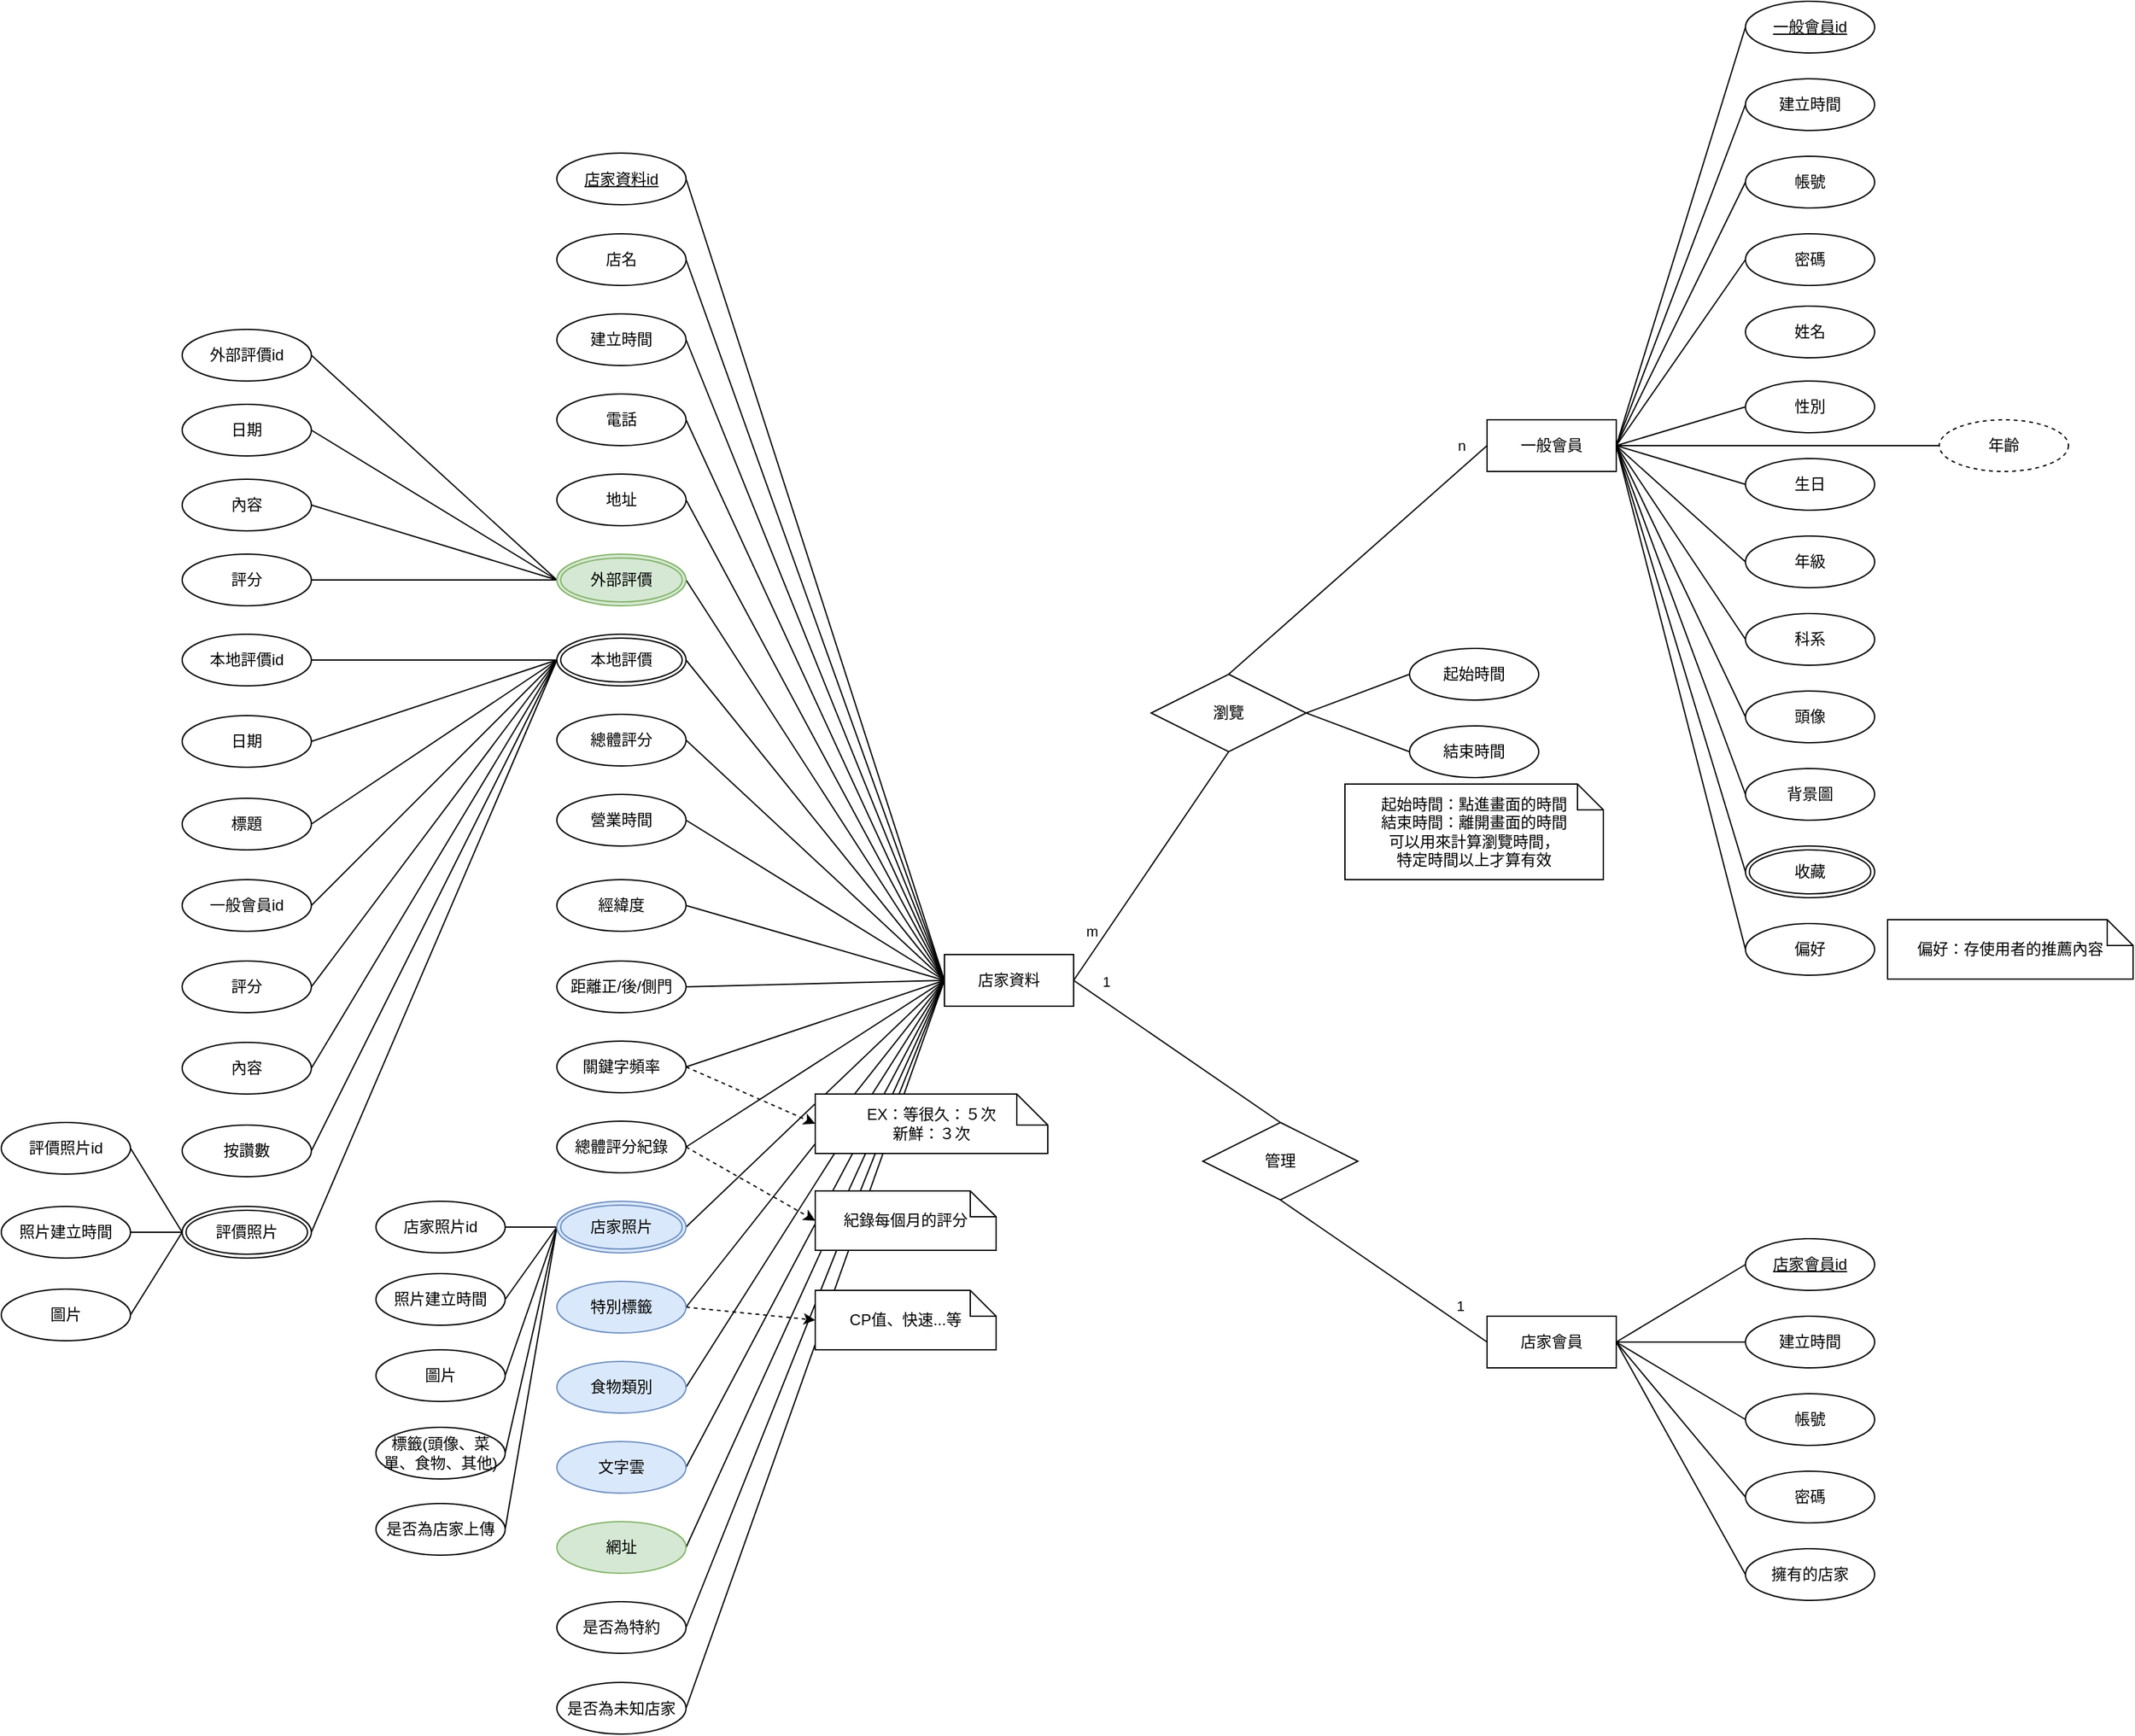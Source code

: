 <mxfile version="20.2.7" type="device"><diagram id="tc-duFRDacQKiPMlJp_d" name="Page-1"><mxGraphModel dx="1038" dy="617" grid="1" gridSize="10" guides="1" tooltips="1" connect="1" arrows="1" fold="1" page="1" pageScale="1" pageWidth="2339" pageHeight="3300" background="none" math="0" shadow="0"><root><mxCell id="0"/><mxCell id="1" parent="0"/><mxCell id="m9mwm5eKoPowI-B1oI30-38" style="edgeStyle=none;rounded=0;orthogonalLoop=1;jettySize=auto;html=1;exitX=0;exitY=0.5;exitDx=0;exitDy=0;entryX=1;entryY=0.5;entryDx=0;entryDy=0;endArrow=none;endFill=0;" parent="1" source="Xm7-YigwLHjh9CtE8nxk-1" target="Xm7-YigwLHjh9CtE8nxk-3" edge="1"><mxGeometry relative="1" as="geometry"/></mxCell><mxCell id="m9mwm5eKoPowI-B1oI30-39" style="edgeStyle=none;rounded=0;orthogonalLoop=1;jettySize=auto;html=1;exitX=0;exitY=0.5;exitDx=0;exitDy=0;entryX=1;entryY=0.5;entryDx=0;entryDy=0;endArrow=none;endFill=0;" parent="1" source="Xm7-YigwLHjh9CtE8nxk-1" target="KdMfJ37lyoyiyEtmwidP-7" edge="1"><mxGeometry relative="1" as="geometry"/></mxCell><mxCell id="m9mwm5eKoPowI-B1oI30-40" style="edgeStyle=none;rounded=0;orthogonalLoop=1;jettySize=auto;html=1;exitX=0;exitY=0.5;exitDx=0;exitDy=0;entryX=1;entryY=0.5;entryDx=0;entryDy=0;endArrow=none;endFill=0;" parent="1" source="Xm7-YigwLHjh9CtE8nxk-1" target="Xm7-YigwLHjh9CtE8nxk-6" edge="1"><mxGeometry relative="1" as="geometry"/></mxCell><mxCell id="m9mwm5eKoPowI-B1oI30-41" style="edgeStyle=none;rounded=0;orthogonalLoop=1;jettySize=auto;html=1;exitX=0;exitY=0.5;exitDx=0;exitDy=0;entryX=1;entryY=0.5;entryDx=0;entryDy=0;endArrow=none;endFill=0;" parent="1" source="Xm7-YigwLHjh9CtE8nxk-1" target="Xm7-YigwLHjh9CtE8nxk-7" edge="1"><mxGeometry relative="1" as="geometry"/></mxCell><mxCell id="m9mwm5eKoPowI-B1oI30-42" style="edgeStyle=none;rounded=0;orthogonalLoop=1;jettySize=auto;html=1;exitX=0;exitY=0.5;exitDx=0;exitDy=0;entryX=1;entryY=0.5;entryDx=0;entryDy=0;endArrow=none;endFill=0;" parent="1" source="Xm7-YigwLHjh9CtE8nxk-1" target="KdMfJ37lyoyiyEtmwidP-9" edge="1"><mxGeometry relative="1" as="geometry"/></mxCell><mxCell id="m9mwm5eKoPowI-B1oI30-43" style="edgeStyle=none;rounded=0;orthogonalLoop=1;jettySize=auto;html=1;exitX=0;exitY=0.5;exitDx=0;exitDy=0;entryX=1;entryY=0.5;entryDx=0;entryDy=0;endArrow=none;endFill=0;" parent="1" source="Xm7-YigwLHjh9CtE8nxk-1" target="KdMfJ37lyoyiyEtmwidP-20" edge="1"><mxGeometry relative="1" as="geometry"/></mxCell><mxCell id="m9mwm5eKoPowI-B1oI30-44" style="edgeStyle=none;rounded=0;orthogonalLoop=1;jettySize=auto;html=1;exitX=0;exitY=0.5;exitDx=0;exitDy=0;entryX=1;entryY=0.5;entryDx=0;entryDy=0;endArrow=none;endFill=0;" parent="1" source="Xm7-YigwLHjh9CtE8nxk-1" target="Xm7-YigwLHjh9CtE8nxk-9" edge="1"><mxGeometry relative="1" as="geometry"/></mxCell><mxCell id="m9mwm5eKoPowI-B1oI30-45" style="edgeStyle=none;rounded=0;orthogonalLoop=1;jettySize=auto;html=1;exitX=0;exitY=0.5;exitDx=0;exitDy=0;entryX=1;entryY=0.5;entryDx=0;entryDy=0;endArrow=none;endFill=0;" parent="1" source="Xm7-YigwLHjh9CtE8nxk-1" target="Xm7-YigwLHjh9CtE8nxk-10" edge="1"><mxGeometry relative="1" as="geometry"/></mxCell><mxCell id="m9mwm5eKoPowI-B1oI30-46" style="edgeStyle=none;rounded=0;orthogonalLoop=1;jettySize=auto;html=1;exitX=0;exitY=0.5;exitDx=0;exitDy=0;entryX=1;entryY=0.5;entryDx=0;entryDy=0;endArrow=none;endFill=0;" parent="1" source="Xm7-YigwLHjh9CtE8nxk-1" target="Xm7-YigwLHjh9CtE8nxk-20" edge="1"><mxGeometry relative="1" as="geometry"/></mxCell><mxCell id="m9mwm5eKoPowI-B1oI30-47" style="edgeStyle=none;rounded=0;orthogonalLoop=1;jettySize=auto;html=1;exitX=0;exitY=0.5;exitDx=0;exitDy=0;entryX=1;entryY=0.5;entryDx=0;entryDy=0;endArrow=none;endFill=0;" parent="1" source="Xm7-YigwLHjh9CtE8nxk-1" target="Xm7-YigwLHjh9CtE8nxk-94" edge="1"><mxGeometry relative="1" as="geometry"/></mxCell><mxCell id="m9mwm5eKoPowI-B1oI30-48" style="edgeStyle=none;rounded=0;orthogonalLoop=1;jettySize=auto;html=1;exitX=0;exitY=0.5;exitDx=0;exitDy=0;entryX=1;entryY=0.5;entryDx=0;entryDy=0;endArrow=none;endFill=0;" parent="1" source="Xm7-YigwLHjh9CtE8nxk-1" target="Xm7-YigwLHjh9CtE8nxk-18" edge="1"><mxGeometry relative="1" as="geometry"/></mxCell><mxCell id="m9mwm5eKoPowI-B1oI30-49" style="edgeStyle=none;rounded=0;orthogonalLoop=1;jettySize=auto;html=1;exitX=0;exitY=0.5;exitDx=0;exitDy=0;entryX=1;entryY=0.5;entryDx=0;entryDy=0;endArrow=none;endFill=0;" parent="1" source="Xm7-YigwLHjh9CtE8nxk-1" target="Xm7-YigwLHjh9CtE8nxk-17" edge="1"><mxGeometry relative="1" as="geometry"/></mxCell><mxCell id="m9mwm5eKoPowI-B1oI30-50" style="edgeStyle=none;rounded=0;orthogonalLoop=1;jettySize=auto;html=1;exitX=0;exitY=0.5;exitDx=0;exitDy=0;entryX=1;entryY=0.5;entryDx=0;entryDy=0;endArrow=none;endFill=0;" parent="1" source="Xm7-YigwLHjh9CtE8nxk-1" target="Xm7-YigwLHjh9CtE8nxk-16" edge="1"><mxGeometry relative="1" as="geometry"/></mxCell><mxCell id="m9mwm5eKoPowI-B1oI30-51" style="edgeStyle=none;rounded=0;orthogonalLoop=1;jettySize=auto;html=1;exitX=0;exitY=0.5;exitDx=0;exitDy=0;entryX=1;entryY=0.5;entryDx=0;entryDy=0;endArrow=none;endFill=0;" parent="1" source="Xm7-YigwLHjh9CtE8nxk-1" target="Xm7-YigwLHjh9CtE8nxk-15" edge="1"><mxGeometry relative="1" as="geometry"/></mxCell><mxCell id="alBte6O6EolGxAEloodD-4" style="rounded=0;orthogonalLoop=1;jettySize=auto;html=1;exitX=0;exitY=0.5;exitDx=0;exitDy=0;entryX=1;entryY=0.5;entryDx=0;entryDy=0;endArrow=none;endFill=0;" parent="1" source="Xm7-YigwLHjh9CtE8nxk-1" target="alBte6O6EolGxAEloodD-3" edge="1"><mxGeometry relative="1" as="geometry"/></mxCell><mxCell id="UWBrh4mZgbty0TvGIAFh-17" style="edgeStyle=none;rounded=0;orthogonalLoop=1;jettySize=auto;html=1;exitX=0;exitY=0.5;exitDx=0;exitDy=0;entryX=1;entryY=0.5;entryDx=0;entryDy=0;endArrow=none;endFill=0;" parent="1" source="Xm7-YigwLHjh9CtE8nxk-1" target="UWBrh4mZgbty0TvGIAFh-13" edge="1"><mxGeometry relative="1" as="geometry"/></mxCell><mxCell id="BSg32W00FlIyLMe-JP84-126" style="edgeStyle=none;rounded=0;orthogonalLoop=1;jettySize=auto;html=1;exitX=0;exitY=0.5;exitDx=0;exitDy=0;entryX=1;entryY=0.5;entryDx=0;entryDy=0;endArrow=none;endFill=0;" parent="1" source="Xm7-YigwLHjh9CtE8nxk-1" target="BSg32W00FlIyLMe-JP84-125" edge="1"><mxGeometry relative="1" as="geometry"/></mxCell><mxCell id="J5myKkVsOJqkTDvwFXzh-2" style="rounded=0;orthogonalLoop=1;jettySize=auto;html=1;exitX=0;exitY=0.5;exitDx=0;exitDy=0;entryX=1;entryY=0.5;entryDx=0;entryDy=0;endArrow=none;endFill=0;" edge="1" parent="1" source="Xm7-YigwLHjh9CtE8nxk-1" target="J5myKkVsOJqkTDvwFXzh-1"><mxGeometry relative="1" as="geometry"/></mxCell><mxCell id="Xm7-YigwLHjh9CtE8nxk-1" value="店家資料" style="whiteSpace=wrap;html=1;align=center;" parent="1" vertex="1"><mxGeometry x="1090" y="2314" width="100" height="40" as="geometry"/></mxCell><mxCell id="Xm7-YigwLHjh9CtE8nxk-3" value="店家資料id" style="ellipse;whiteSpace=wrap;html=1;align=center;fontStyle=4;" parent="1" vertex="1"><mxGeometry x="790" y="1693.5" width="100" height="40" as="geometry"/></mxCell><mxCell id="Xm7-YigwLHjh9CtE8nxk-6" value="電話" style="ellipse;whiteSpace=wrap;html=1;align=center;" parent="1" vertex="1"><mxGeometry x="790" y="1880" width="100" height="40" as="geometry"/></mxCell><mxCell id="Xm7-YigwLHjh9CtE8nxk-7" value="地址&lt;span style=&quot;color: rgba(0, 0, 0, 0); font-family: monospace; font-size: 0px; text-align: start;&quot;&gt;%3CmxGraphModel%3E%3Croot%3E%3CmxCell%20id%3D%220%22%2F%3E%3CmxCell%20id%3D%221%22%20parent%3D%220%22%2F%3E%3CmxCell%20id%3D%222%22%20value%3D%22%E9%9B%BB%E8%A9%B1%22%20style%3D%22ellipse%3BwhiteSpace%3Dwrap%3Bhtml%3D1%3Balign%3Dcenter%3B%22%20vertex%3D%221%22%20parent%3D%221%22%3E%3CmxGeometry%20x%3D%22250%22%20y%3D%22220%22%20width%3D%22100%22%20height%3D%2240%22%20as%3D%22geometry%22%2F%3E%3C%2FmxCell%3E%3C%2Froot%3E%3C%2FmxGraphModel%3E&lt;/span&gt;" style="ellipse;whiteSpace=wrap;html=1;align=center;" parent="1" vertex="1"><mxGeometry x="790" y="1942" width="100" height="40" as="geometry"/></mxCell><mxCell id="Xm7-YigwLHjh9CtE8nxk-9" value="總體評分" style="ellipse;whiteSpace=wrap;html=1;align=center;" parent="1" vertex="1"><mxGeometry x="790" y="2128" width="100" height="40" as="geometry"/></mxCell><mxCell id="Xm7-YigwLHjh9CtE8nxk-10" value="營業時間" style="ellipse;whiteSpace=wrap;html=1;align=center;fontStyle=0;verticalAlign=middle;labelBackgroundColor=none;labelBorderColor=none;" parent="1" vertex="1"><mxGeometry x="790" y="2190" width="100" height="40" as="geometry"/></mxCell><mxCell id="Xm7-YigwLHjh9CtE8nxk-15" value="是否為特約" style="ellipse;whiteSpace=wrap;html=1;align=center;" parent="1" vertex="1"><mxGeometry x="790" y="2815" width="100" height="40" as="geometry"/></mxCell><mxCell id="Xm7-YigwLHjh9CtE8nxk-16" value="網址" style="ellipse;whiteSpace=wrap;html=1;align=center;fillColor=#d5e8d4;strokeColor=#82b366;" parent="1" vertex="1"><mxGeometry x="790" y="2753" width="100" height="40" as="geometry"/></mxCell><mxCell id="Xm7-YigwLHjh9CtE8nxk-17" value="文字雲" style="ellipse;whiteSpace=wrap;html=1;align=center;fillColor=#dae8fc;strokeColor=#6c8ebf;" parent="1" vertex="1"><mxGeometry x="790" y="2691" width="100" height="40" as="geometry"/></mxCell><mxCell id="Xm7-YigwLHjh9CtE8nxk-18" value="食物類別" style="ellipse;whiteSpace=wrap;html=1;align=center;fillColor=#dae8fc;strokeColor=#6c8ebf;" parent="1" vertex="1"><mxGeometry x="790" y="2629" width="100" height="40" as="geometry"/></mxCell><mxCell id="m9mwm5eKoPowI-B1oI30-35" style="edgeStyle=none;rounded=0;orthogonalLoop=1;jettySize=auto;html=1;exitX=0;exitY=0.5;exitDx=0;exitDy=0;entryX=1;entryY=0.5;entryDx=0;entryDy=0;endArrow=none;endFill=0;" parent="1" source="Xm7-YigwLHjh9CtE8nxk-20" target="KdMfJ37lyoyiyEtmwidP-5" edge="1"><mxGeometry relative="1" as="geometry"/></mxCell><mxCell id="m9mwm5eKoPowI-B1oI30-36" style="edgeStyle=none;rounded=0;orthogonalLoop=1;jettySize=auto;html=1;exitX=0;exitY=0.5;exitDx=0;exitDy=0;entryX=1;entryY=0.5;entryDx=0;entryDy=0;endArrow=none;endFill=0;" parent="1" source="Xm7-YigwLHjh9CtE8nxk-20" target="Xm7-YigwLHjh9CtE8nxk-90" edge="1"><mxGeometry relative="1" as="geometry"/></mxCell><mxCell id="m9mwm5eKoPowI-B1oI30-37" style="edgeStyle=none;rounded=0;orthogonalLoop=1;jettySize=auto;html=1;exitX=0;exitY=0.5;exitDx=0;exitDy=0;entryX=1;entryY=0.5;entryDx=0;entryDy=0;endArrow=none;endFill=0;" parent="1" source="Xm7-YigwLHjh9CtE8nxk-20" target="Xm7-YigwLHjh9CtE8nxk-91" edge="1"><mxGeometry relative="1" as="geometry"/></mxCell><mxCell id="aECMs47WPYjlPTSwq4tX-4" style="edgeStyle=none;rounded=0;orthogonalLoop=1;jettySize=auto;html=1;exitX=0;exitY=0.5;exitDx=0;exitDy=0;entryX=1;entryY=0.5;entryDx=0;entryDy=0;endArrow=none;endFill=0;" parent="1" source="Xm7-YigwLHjh9CtE8nxk-20" target="aECMs47WPYjlPTSwq4tX-3" edge="1"><mxGeometry relative="1" as="geometry"/></mxCell><mxCell id="tU_vFF1xa-1S3y0nr28X-2" style="rounded=0;orthogonalLoop=1;jettySize=auto;html=1;exitX=0;exitY=0.5;exitDx=0;exitDy=0;entryX=1;entryY=0.5;entryDx=0;entryDy=0;endArrow=none;endFill=0;" parent="1" source="Xm7-YigwLHjh9CtE8nxk-20" target="tU_vFF1xa-1S3y0nr28X-1" edge="1"><mxGeometry relative="1" as="geometry"/></mxCell><mxCell id="Xm7-YigwLHjh9CtE8nxk-20" value="店家照片" style="ellipse;shape=doubleEllipse;margin=3;whiteSpace=wrap;html=1;align=center;fontFamily=Helvetica;fontSize=12;fillColor=#dae8fc;strokeColor=#6c8ebf;" parent="1" vertex="1"><mxGeometry x="790" y="2505" width="100" height="40" as="geometry"/></mxCell><mxCell id="Xm7-YigwLHjh9CtE8nxk-33" value="日期" style="ellipse;whiteSpace=wrap;html=1;align=center;" parent="1" vertex="1"><mxGeometry x="500" y="1888" width="100" height="40" as="geometry"/></mxCell><mxCell id="Xm7-YigwLHjh9CtE8nxk-34" value="內容" style="ellipse;whiteSpace=wrap;html=1;align=center;" parent="1" vertex="1"><mxGeometry x="500" y="1946" width="100" height="40" as="geometry"/></mxCell><mxCell id="m9mwm5eKoPowI-B1oI30-17" style="edgeStyle=none;rounded=0;orthogonalLoop=1;jettySize=auto;html=1;exitX=1;exitY=0.5;exitDx=0;exitDy=0;entryX=0;entryY=0.5;entryDx=0;entryDy=0;endArrow=none;endFill=0;" parent="1" source="Xm7-YigwLHjh9CtE8nxk-37" target="Xm7-YigwLHjh9CtE8nxk-81" edge="1"><mxGeometry relative="1" as="geometry"/></mxCell><mxCell id="m9mwm5eKoPowI-B1oI30-18" style="edgeStyle=none;rounded=0;orthogonalLoop=1;jettySize=auto;html=1;exitX=1;exitY=0.5;exitDx=0;exitDy=0;entryX=0;entryY=0.5;entryDx=0;entryDy=0;endArrow=none;endFill=0;" parent="1" source="Xm7-YigwLHjh9CtE8nxk-37" target="KdMfJ37lyoyiyEtmwidP-1" edge="1"><mxGeometry relative="1" as="geometry"/></mxCell><mxCell id="m9mwm5eKoPowI-B1oI30-19" style="edgeStyle=none;rounded=0;orthogonalLoop=1;jettySize=auto;html=1;exitX=1;exitY=0.5;exitDx=0;exitDy=0;entryX=0;entryY=0.5;entryDx=0;entryDy=0;endArrow=none;endFill=0;" parent="1" source="Xm7-YigwLHjh9CtE8nxk-37" target="Xm7-YigwLHjh9CtE8nxk-45" edge="1"><mxGeometry relative="1" as="geometry"/></mxCell><mxCell id="m9mwm5eKoPowI-B1oI30-20" style="edgeStyle=none;rounded=0;orthogonalLoop=1;jettySize=auto;html=1;exitX=1;exitY=0.5;exitDx=0;exitDy=0;entryX=0;entryY=0.5;entryDx=0;entryDy=0;endArrow=none;endFill=0;" parent="1" source="Xm7-YigwLHjh9CtE8nxk-37" target="Xm7-YigwLHjh9CtE8nxk-44" edge="1"><mxGeometry relative="1" as="geometry"/></mxCell><mxCell id="m9mwm5eKoPowI-B1oI30-21" style="edgeStyle=none;rounded=0;orthogonalLoop=1;jettySize=auto;html=1;exitX=1;exitY=0.5;exitDx=0;exitDy=0;entryX=0;entryY=0.5;entryDx=0;entryDy=0;endArrow=none;endFill=0;" parent="1" source="Xm7-YigwLHjh9CtE8nxk-37" target="Xm7-YigwLHjh9CtE8nxk-40" edge="1"><mxGeometry relative="1" as="geometry"/></mxCell><mxCell id="m9mwm5eKoPowI-B1oI30-22" style="edgeStyle=none;rounded=0;orthogonalLoop=1;jettySize=auto;html=1;exitX=1;exitY=0.5;exitDx=0;exitDy=0;entryX=0;entryY=0.5;entryDx=0;entryDy=0;endArrow=none;endFill=0;" parent="1" source="Xm7-YigwLHjh9CtE8nxk-37" target="Xm7-YigwLHjh9CtE8nxk-41" edge="1"><mxGeometry relative="1" as="geometry"/></mxCell><mxCell id="m9mwm5eKoPowI-B1oI30-23" style="edgeStyle=none;rounded=0;orthogonalLoop=1;jettySize=auto;html=1;exitX=1;exitY=0.5;exitDx=0;exitDy=0;entryX=0;entryY=0.5;entryDx=0;entryDy=0;endArrow=none;endFill=0;" parent="1" source="Xm7-YigwLHjh9CtE8nxk-37" target="Xm7-YigwLHjh9CtE8nxk-96" edge="1"><mxGeometry relative="1" as="geometry"/></mxCell><mxCell id="m9mwm5eKoPowI-B1oI30-24" style="edgeStyle=none;rounded=0;orthogonalLoop=1;jettySize=auto;html=1;exitX=1;exitY=0.5;exitDx=0;exitDy=0;entryX=0;entryY=0.5;entryDx=0;entryDy=0;endArrow=none;endFill=0;" parent="1" source="Xm7-YigwLHjh9CtE8nxk-37" target="Xm7-YigwLHjh9CtE8nxk-48" edge="1"><mxGeometry relative="1" as="geometry"/></mxCell><mxCell id="m9mwm5eKoPowI-B1oI30-25" style="edgeStyle=none;rounded=0;orthogonalLoop=1;jettySize=auto;html=1;exitX=1;exitY=0.5;exitDx=0;exitDy=0;entryX=0;entryY=0.5;entryDx=0;entryDy=0;endArrow=none;endFill=0;" parent="1" source="Xm7-YigwLHjh9CtE8nxk-37" target="Xm7-YigwLHjh9CtE8nxk-39" edge="1"><mxGeometry relative="1" as="geometry"/></mxCell><mxCell id="m9mwm5eKoPowI-B1oI30-26" style="edgeStyle=none;rounded=0;orthogonalLoop=1;jettySize=auto;html=1;exitX=1;exitY=0.5;exitDx=0;exitDy=0;entryX=0;entryY=0.5;entryDx=0;entryDy=0;endArrow=none;endFill=0;" parent="1" source="Xm7-YigwLHjh9CtE8nxk-37" target="Xm7-YigwLHjh9CtE8nxk-43" edge="1"><mxGeometry relative="1" as="geometry"/></mxCell><mxCell id="m9mwm5eKoPowI-B1oI30-27" style="edgeStyle=none;rounded=0;orthogonalLoop=1;jettySize=auto;html=1;exitX=1;exitY=0.5;exitDx=0;exitDy=0;entryX=0;entryY=0.5;entryDx=0;entryDy=0;endArrow=none;endFill=0;" parent="1" source="Xm7-YigwLHjh9CtE8nxk-37" target="Xm7-YigwLHjh9CtE8nxk-42" edge="1"><mxGeometry relative="1" as="geometry"/></mxCell><mxCell id="m9mwm5eKoPowI-B1oI30-28" style="edgeStyle=none;rounded=0;orthogonalLoop=1;jettySize=auto;html=1;exitX=1;exitY=0.5;exitDx=0;exitDy=0;entryX=0;entryY=0.5;entryDx=0;entryDy=0;endArrow=none;endFill=0;" parent="1" source="Xm7-YigwLHjh9CtE8nxk-37" target="Xm7-YigwLHjh9CtE8nxk-88" edge="1"><mxGeometry relative="1" as="geometry"/></mxCell><mxCell id="m9mwm5eKoPowI-B1oI30-29" style="edgeStyle=none;rounded=0;orthogonalLoop=1;jettySize=auto;html=1;exitX=1;exitY=0.5;exitDx=0;exitDy=0;entryX=0;entryY=0.5;entryDx=0;entryDy=0;endArrow=none;endFill=0;" parent="1" source="Xm7-YigwLHjh9CtE8nxk-37" target="Xm7-YigwLHjh9CtE8nxk-86" edge="1"><mxGeometry relative="1" as="geometry"/></mxCell><mxCell id="Xm7-YigwLHjh9CtE8nxk-37" value="一般會員" style="whiteSpace=wrap;html=1;align=center;" parent="1" vertex="1"><mxGeometry x="1510" y="1900" width="100" height="40" as="geometry"/></mxCell><mxCell id="Xm7-YigwLHjh9CtE8nxk-39" value="科系" style="ellipse;whiteSpace=wrap;html=1;align=center;flipV=1;flipH=1;" parent="1" vertex="1"><mxGeometry x="1710" y="2050" width="100" height="40" as="geometry"/></mxCell><mxCell id="Xm7-YigwLHjh9CtE8nxk-40" value="性別" style="ellipse;whiteSpace=wrap;html=1;align=center;flipV=1;flipH=1;" parent="1" vertex="1"><mxGeometry x="1710" y="1870" width="100" height="40" as="geometry"/></mxCell><mxCell id="Xm7-YigwLHjh9CtE8nxk-41" value="生日" style="ellipse;whiteSpace=wrap;html=1;align=center;flipV=1;flipH=1;" parent="1" vertex="1"><mxGeometry x="1710" y="1930" width="100" height="40" as="geometry"/></mxCell><mxCell id="Xm7-YigwLHjh9CtE8nxk-42" value="&lt;span style=&quot;text-align: left;&quot;&gt;背景圖&lt;/span&gt;" style="ellipse;whiteSpace=wrap;html=1;align=center;flipV=1;flipH=1;" parent="1" vertex="1"><mxGeometry x="1710" y="2170" width="100" height="40" as="geometry"/></mxCell><mxCell id="Xm7-YigwLHjh9CtE8nxk-43" value="頭像" style="ellipse;whiteSpace=wrap;html=1;align=center;flipV=1;flipH=1;" parent="1" vertex="1"><mxGeometry x="1710" y="2110" width="100" height="40" as="geometry"/></mxCell><mxCell id="Xm7-YigwLHjh9CtE8nxk-44" value="密碼" style="ellipse;whiteSpace=wrap;html=1;align=center;flipV=1;flipH=1;" parent="1" vertex="1"><mxGeometry x="1710" y="1756" width="100" height="40" as="geometry"/></mxCell><mxCell id="Xm7-YigwLHjh9CtE8nxk-45" value="帳號" style="ellipse;whiteSpace=wrap;html=1;align=center;flipV=1;flipH=1;" parent="1" vertex="1"><mxGeometry x="1710" y="1696" width="100" height="40" as="geometry"/></mxCell><mxCell id="Xm7-YigwLHjh9CtE8nxk-48" value="年級" style="ellipse;whiteSpace=wrap;html=1;align=center;flipV=1;flipH=1;" parent="1" vertex="1"><mxGeometry x="1710" y="1990" width="100" height="40" as="geometry"/></mxCell><mxCell id="m9mwm5eKoPowI-B1oI30-12" style="rounded=0;orthogonalLoop=1;jettySize=auto;html=1;exitX=1;exitY=0.5;exitDx=0;exitDy=0;entryX=0;entryY=0.5;entryDx=0;entryDy=0;endArrow=none;endFill=0;" parent="1" source="Xm7-YigwLHjh9CtE8nxk-61" target="Xm7-YigwLHjh9CtE8nxk-83" edge="1"><mxGeometry relative="1" as="geometry"/></mxCell><mxCell id="m9mwm5eKoPowI-B1oI30-13" style="edgeStyle=none;rounded=0;orthogonalLoop=1;jettySize=auto;html=1;exitX=1;exitY=0.5;exitDx=0;exitDy=0;entryX=0;entryY=0.5;entryDx=0;entryDy=0;endArrow=none;endFill=0;" parent="1" source="Xm7-YigwLHjh9CtE8nxk-61" target="KdMfJ37lyoyiyEtmwidP-2" edge="1"><mxGeometry relative="1" as="geometry"/></mxCell><mxCell id="m9mwm5eKoPowI-B1oI30-14" style="edgeStyle=none;rounded=0;orthogonalLoop=1;jettySize=auto;html=1;exitX=1;exitY=0.5;exitDx=0;exitDy=0;entryX=0;entryY=0.5;entryDx=0;entryDy=0;endArrow=none;endFill=0;" parent="1" source="Xm7-YigwLHjh9CtE8nxk-61" target="Xm7-YigwLHjh9CtE8nxk-63" edge="1"><mxGeometry relative="1" as="geometry"/></mxCell><mxCell id="m9mwm5eKoPowI-B1oI30-15" style="edgeStyle=none;rounded=0;orthogonalLoop=1;jettySize=auto;html=1;exitX=1;exitY=0.5;exitDx=0;exitDy=0;entryX=0;entryY=0.5;entryDx=0;entryDy=0;endArrow=none;endFill=0;" parent="1" source="Xm7-YigwLHjh9CtE8nxk-61" target="Xm7-YigwLHjh9CtE8nxk-62" edge="1"><mxGeometry relative="1" as="geometry"/></mxCell><mxCell id="m9mwm5eKoPowI-B1oI30-16" style="edgeStyle=none;rounded=0;orthogonalLoop=1;jettySize=auto;html=1;exitX=1;exitY=0.5;exitDx=0;exitDy=0;entryX=0;entryY=0.5;entryDx=0;entryDy=0;endArrow=none;endFill=0;" parent="1" source="Xm7-YigwLHjh9CtE8nxk-61" target="Xm7-YigwLHjh9CtE8nxk-68" edge="1"><mxGeometry relative="1" as="geometry"/></mxCell><mxCell id="Xm7-YigwLHjh9CtE8nxk-61" value="店家會員" style="whiteSpace=wrap;html=1;align=center;" parent="1" vertex="1"><mxGeometry x="1510" y="2594" width="100" height="40" as="geometry"/></mxCell><mxCell id="Xm7-YigwLHjh9CtE8nxk-62" value="密碼" style="ellipse;whiteSpace=wrap;html=1;align=center;" parent="1" vertex="1"><mxGeometry x="1710" y="2714" width="100" height="40" as="geometry"/></mxCell><mxCell id="Xm7-YigwLHjh9CtE8nxk-63" value="帳號" style="ellipse;whiteSpace=wrap;html=1;align=center;" parent="1" vertex="1"><mxGeometry x="1710" y="2654" width="100" height="40" as="geometry"/></mxCell><mxCell id="Xm7-YigwLHjh9CtE8nxk-68" value="擁有的店家" style="ellipse;whiteSpace=wrap;html=1;align=center;fontFamily=Helvetica;fontSize=12;" parent="1" vertex="1"><mxGeometry x="1710" y="2774" width="100" height="40" as="geometry"/></mxCell><mxCell id="KdMfJ37lyoyiyEtmwidP-28" value="m" style="edgeStyle=none;rounded=0;orthogonalLoop=1;jettySize=auto;html=1;exitX=0.5;exitY=1;exitDx=0;exitDy=0;entryX=1;entryY=0.5;entryDx=0;entryDy=0;endArrow=none;endFill=0;" parent="1" source="Xm7-YigwLHjh9CtE8nxk-75" target="Xm7-YigwLHjh9CtE8nxk-1" edge="1"><mxGeometry x="0.636" y="-10" relative="1" as="geometry"><mxPoint as="offset"/></mxGeometry></mxCell><mxCell id="KdMfJ37lyoyiyEtmwidP-29" value="n" style="edgeStyle=none;rounded=0;orthogonalLoop=1;jettySize=auto;html=1;exitX=0.5;exitY=0;exitDx=0;exitDy=0;entryX=0;entryY=0.5;entryDx=0;entryDy=0;endArrow=none;endFill=0;" parent="1" source="Xm7-YigwLHjh9CtE8nxk-75" target="Xm7-YigwLHjh9CtE8nxk-37" edge="1"><mxGeometry x="0.888" y="13" relative="1" as="geometry"><mxPoint as="offset"/></mxGeometry></mxCell><mxCell id="8dxw6tKHPlciMErsLc-j-6" style="edgeStyle=none;rounded=0;orthogonalLoop=1;jettySize=auto;html=1;exitX=1;exitY=0.5;exitDx=0;exitDy=0;entryX=0;entryY=0.5;entryDx=0;entryDy=0;endArrow=none;endFill=0;" parent="1" source="Xm7-YigwLHjh9CtE8nxk-75" target="8dxw6tKHPlciMErsLc-j-2" edge="1"><mxGeometry relative="1" as="geometry"/></mxCell><mxCell id="8dxw6tKHPlciMErsLc-j-7" style="edgeStyle=none;rounded=0;orthogonalLoop=1;jettySize=auto;html=1;exitX=1;exitY=0.5;exitDx=0;exitDy=0;entryX=0;entryY=0.5;entryDx=0;entryDy=0;endArrow=none;endFill=0;" parent="1" source="Xm7-YigwLHjh9CtE8nxk-75" target="8dxw6tKHPlciMErsLc-j-3" edge="1"><mxGeometry relative="1" as="geometry"/></mxCell><mxCell id="Xm7-YigwLHjh9CtE8nxk-75" value="瀏覽" style="shape=rhombus;perimeter=rhombusPerimeter;whiteSpace=wrap;html=1;align=center;" parent="1" vertex="1"><mxGeometry x="1250" y="2097" width="120" height="60" as="geometry"/></mxCell><mxCell id="KdMfJ37lyoyiyEtmwidP-26" value="1" style="edgeStyle=none;rounded=0;orthogonalLoop=1;jettySize=auto;html=1;exitX=0.5;exitY=1;exitDx=0;exitDy=0;entryX=0;entryY=0.5;entryDx=0;entryDy=0;endArrow=none;endFill=0;" parent="1" source="Xm7-YigwLHjh9CtE8nxk-78" target="Xm7-YigwLHjh9CtE8nxk-61" edge="1"><mxGeometry x="0.666" y="11" relative="1" as="geometry"><mxPoint as="offset"/></mxGeometry></mxCell><mxCell id="KdMfJ37lyoyiyEtmwidP-27" value="1" style="edgeStyle=none;rounded=0;orthogonalLoop=1;jettySize=auto;html=1;exitX=0.5;exitY=0;exitDx=0;exitDy=0;entryX=1;entryY=0.5;entryDx=0;entryDy=0;endArrow=none;endFill=0;" parent="1" source="Xm7-YigwLHjh9CtE8nxk-78" target="Xm7-YigwLHjh9CtE8nxk-1" edge="1"><mxGeometry x="0.782" y="-13" relative="1" as="geometry"><mxPoint as="offset"/></mxGeometry></mxCell><mxCell id="Xm7-YigwLHjh9CtE8nxk-78" value="管理" style="shape=rhombus;perimeter=rhombusPerimeter;whiteSpace=wrap;html=1;align=center;" parent="1" vertex="1"><mxGeometry x="1290" y="2444" width="120" height="60" as="geometry"/></mxCell><mxCell id="Xm7-YigwLHjh9CtE8nxk-81" value="一般會員id" style="ellipse;whiteSpace=wrap;html=1;align=center;fontStyle=4;flipV=1;flipH=1;" parent="1" vertex="1"><mxGeometry x="1710" y="1576" width="100" height="40" as="geometry"/></mxCell><mxCell id="Xm7-YigwLHjh9CtE8nxk-83" value="店家會員id" style="ellipse;whiteSpace=wrap;html=1;align=center;fontStyle=4;" parent="1" vertex="1"><mxGeometry x="1710" y="2534" width="100" height="40" as="geometry"/></mxCell><mxCell id="Xm7-YigwLHjh9CtE8nxk-86" value="偏好" style="ellipse;whiteSpace=wrap;html=1;align=center;fontFamily=Helvetica;fontSize=12;fontColor=default;strokeColor=default;fillColor=default;" parent="1" vertex="1"><mxGeometry x="1710" y="2290" width="100" height="40" as="geometry"/></mxCell><mxCell id="Xm7-YigwLHjh9CtE8nxk-88" value="收藏" style="ellipse;shape=doubleEllipse;margin=3;whiteSpace=wrap;html=1;align=center;flipV=1;flipH=1;" parent="1" vertex="1"><mxGeometry x="1710" y="2230" width="100" height="40" as="geometry"/></mxCell><mxCell id="Xm7-YigwLHjh9CtE8nxk-90" value="圖片" style="ellipse;whiteSpace=wrap;html=1;align=center;" parent="1" vertex="1"><mxGeometry x="650" y="2620" width="100" height="40" as="geometry"/></mxCell><mxCell id="Xm7-YigwLHjh9CtE8nxk-91" value="標籤(頭像、菜單、食物、其他)" style="ellipse;whiteSpace=wrap;html=1;align=center;" parent="1" vertex="1"><mxGeometry x="650" y="2680" width="100" height="40" as="geometry"/></mxCell><mxCell id="Dl4ri8pm2NtWkeGcX3AW-4" style="edgeStyle=none;rounded=0;orthogonalLoop=1;jettySize=auto;html=1;exitX=1;exitY=0.5;exitDx=0;exitDy=0;entryX=0;entryY=0.5;entryDx=0;entryDy=0;entryPerimeter=0;dashed=1;" parent="1" source="Xm7-YigwLHjh9CtE8nxk-94" target="AIYncD6h5XI6_DAR3nhi-4" edge="1"><mxGeometry relative="1" as="geometry"/></mxCell><mxCell id="Xm7-YigwLHjh9CtE8nxk-94" value="特別標籤" style="ellipse;whiteSpace=wrap;html=1;align=center;fontFamily=Helvetica;fontSize=12;fontColor=default;strokeColor=#6c8ebf;fillColor=#dae8fc;" parent="1" vertex="1"><mxGeometry x="790" y="2567" width="100" height="40" as="geometry"/></mxCell><mxCell id="Xm7-YigwLHjh9CtE8nxk-96" value="年齡" style="ellipse;whiteSpace=wrap;html=1;align=center;dashed=1;" parent="1" vertex="1"><mxGeometry x="1860" y="1900" width="100" height="40" as="geometry"/></mxCell><mxCell id="KdMfJ37lyoyiyEtmwidP-1" value="建立時間" style="ellipse;whiteSpace=wrap;html=1;align=center;flipV=1;flipH=1;" parent="1" vertex="1"><mxGeometry x="1710" y="1636" width="100" height="40" as="geometry"/></mxCell><mxCell id="KdMfJ37lyoyiyEtmwidP-2" value="建立時間" style="ellipse;whiteSpace=wrap;html=1;align=center;" parent="1" vertex="1"><mxGeometry x="1710" y="2594" width="100" height="40" as="geometry"/></mxCell><mxCell id="KdMfJ37lyoyiyEtmwidP-5" value="照片建立時間" style="ellipse;whiteSpace=wrap;html=1;align=center;" parent="1" vertex="1"><mxGeometry x="650" y="2561" width="100" height="40" as="geometry"/></mxCell><mxCell id="KdMfJ37lyoyiyEtmwidP-7" value="建立時間" style="ellipse;whiteSpace=wrap;html=1;align=center;" parent="1" vertex="1"><mxGeometry x="790" y="1818" width="100" height="40" as="geometry"/></mxCell><mxCell id="m9mwm5eKoPowI-B1oI30-30" style="edgeStyle=none;rounded=0;orthogonalLoop=1;jettySize=auto;html=1;exitX=0;exitY=0.5;exitDx=0;exitDy=0;entryX=1;entryY=0.5;entryDx=0;entryDy=0;endArrow=none;endFill=0;" parent="1" source="KdMfJ37lyoyiyEtmwidP-9" target="Xm7-YigwLHjh9CtE8nxk-33" edge="1"><mxGeometry relative="1" as="geometry"/></mxCell><mxCell id="m9mwm5eKoPowI-B1oI30-31" style="edgeStyle=none;rounded=0;orthogonalLoop=1;jettySize=auto;html=1;exitX=0;exitY=0.5;exitDx=0;exitDy=0;entryX=1;entryY=0.5;entryDx=0;entryDy=0;endArrow=none;endFill=0;" parent="1" source="KdMfJ37lyoyiyEtmwidP-9" target="Xm7-YigwLHjh9CtE8nxk-34" edge="1"><mxGeometry relative="1" as="geometry"/></mxCell><mxCell id="alBte6O6EolGxAEloodD-6" style="edgeStyle=none;rounded=0;orthogonalLoop=1;jettySize=auto;html=1;exitX=0;exitY=0.5;exitDx=0;exitDy=0;entryX=1;entryY=0.5;entryDx=0;entryDy=0;endArrow=none;endFill=0;" parent="1" source="KdMfJ37lyoyiyEtmwidP-9" target="alBte6O6EolGxAEloodD-5" edge="1"><mxGeometry relative="1" as="geometry"/></mxCell><mxCell id="UWBrh4mZgbty0TvGIAFh-4" style="edgeStyle=none;rounded=0;orthogonalLoop=1;jettySize=auto;html=1;exitX=0;exitY=0.5;exitDx=0;exitDy=0;entryX=1;entryY=0.5;entryDx=0;entryDy=0;endArrow=none;endFill=0;" parent="1" source="KdMfJ37lyoyiyEtmwidP-9" target="UWBrh4mZgbty0TvGIAFh-2" edge="1"><mxGeometry relative="1" as="geometry"/></mxCell><mxCell id="KdMfJ37lyoyiyEtmwidP-9" value="外部評價" style="ellipse;shape=doubleEllipse;margin=3;whiteSpace=wrap;html=1;align=center;fillColor=#d5e8d4;strokeColor=#82b366;" parent="1" vertex="1"><mxGeometry x="790" y="2004" width="100" height="40" as="geometry"/></mxCell><mxCell id="BSg32W00FlIyLMe-JP84-112" style="edgeStyle=none;rounded=0;orthogonalLoop=1;jettySize=auto;html=1;exitX=0;exitY=0.5;exitDx=0;exitDy=0;entryX=1;entryY=0.5;entryDx=0;entryDy=0;endArrow=none;endFill=0;" parent="1" source="KdMfJ37lyoyiyEtmwidP-20" target="BSg32W00FlIyLMe-JP84-103" edge="1"><mxGeometry relative="1" as="geometry"/></mxCell><mxCell id="BSg32W00FlIyLMe-JP84-113" style="edgeStyle=none;rounded=0;orthogonalLoop=1;jettySize=auto;html=1;exitX=0;exitY=0.5;exitDx=0;exitDy=0;entryX=1;entryY=0.5;entryDx=0;entryDy=0;endArrow=none;endFill=0;" parent="1" source="KdMfJ37lyoyiyEtmwidP-20" target="BSg32W00FlIyLMe-JP84-101" edge="1"><mxGeometry relative="1" as="geometry"/></mxCell><mxCell id="BSg32W00FlIyLMe-JP84-114" style="edgeStyle=none;rounded=0;orthogonalLoop=1;jettySize=auto;html=1;exitX=0;exitY=0.5;exitDx=0;exitDy=0;entryX=1;entryY=0.5;entryDx=0;entryDy=0;endArrow=none;endFill=0;" parent="1" source="KdMfJ37lyoyiyEtmwidP-20" target="BSg32W00FlIyLMe-JP84-104" edge="1"><mxGeometry relative="1" as="geometry"/></mxCell><mxCell id="BSg32W00FlIyLMe-JP84-115" style="edgeStyle=none;rounded=0;orthogonalLoop=1;jettySize=auto;html=1;exitX=0;exitY=0.5;exitDx=0;exitDy=0;entryX=1;entryY=0.5;entryDx=0;entryDy=0;endArrow=none;endFill=0;" parent="1" source="KdMfJ37lyoyiyEtmwidP-20" target="BSg32W00FlIyLMe-JP84-111" edge="1"><mxGeometry relative="1" as="geometry"/></mxCell><mxCell id="BSg32W00FlIyLMe-JP84-116" style="edgeStyle=none;rounded=0;orthogonalLoop=1;jettySize=auto;html=1;exitX=0;exitY=0.5;exitDx=0;exitDy=0;entryX=1;entryY=0.5;entryDx=0;entryDy=0;endArrow=none;endFill=0;" parent="1" source="KdMfJ37lyoyiyEtmwidP-20" target="BSg32W00FlIyLMe-JP84-102" edge="1"><mxGeometry relative="1" as="geometry"/></mxCell><mxCell id="BSg32W00FlIyLMe-JP84-117" style="edgeStyle=none;rounded=0;orthogonalLoop=1;jettySize=auto;html=1;exitX=0;exitY=0.5;exitDx=0;exitDy=0;entryX=1;entryY=0.5;entryDx=0;entryDy=0;endArrow=none;endFill=0;" parent="1" source="KdMfJ37lyoyiyEtmwidP-20" target="BSg32W00FlIyLMe-JP84-105" edge="1"><mxGeometry relative="1" as="geometry"/></mxCell><mxCell id="BSg32W00FlIyLMe-JP84-118" style="edgeStyle=none;rounded=0;orthogonalLoop=1;jettySize=auto;html=1;exitX=0;exitY=0.5;exitDx=0;exitDy=0;entryX=1;entryY=0.5;entryDx=0;entryDy=0;endArrow=none;endFill=0;" parent="1" source="KdMfJ37lyoyiyEtmwidP-20" target="BSg32W00FlIyLMe-JP84-108" edge="1"><mxGeometry relative="1" as="geometry"/></mxCell><mxCell id="6QoBjd1oel3szZ1f__XP-21" style="rounded=0;orthogonalLoop=1;jettySize=auto;html=1;exitX=0;exitY=0.5;exitDx=0;exitDy=0;entryX=1;entryY=0.5;entryDx=0;entryDy=0;endArrow=none;endFill=0;" parent="1" source="KdMfJ37lyoyiyEtmwidP-20" target="6QoBjd1oel3szZ1f__XP-20" edge="1"><mxGeometry relative="1" as="geometry"/></mxCell><mxCell id="KdMfJ37lyoyiyEtmwidP-20" value="本地評價" style="ellipse;shape=doubleEllipse;margin=3;whiteSpace=wrap;html=1;align=center;" parent="1" vertex="1"><mxGeometry x="790" y="2066" width="100" height="40" as="geometry"/></mxCell><mxCell id="alBte6O6EolGxAEloodD-3" value="店名" style="ellipse;whiteSpace=wrap;html=1;align=center;" parent="1" vertex="1"><mxGeometry x="790" y="1756" width="100" height="40" as="geometry"/></mxCell><mxCell id="alBte6O6EolGxAEloodD-5" value="外部評價id" style="ellipse;whiteSpace=wrap;html=1;align=center;" parent="1" vertex="1"><mxGeometry x="500" y="1830" width="100" height="40" as="geometry"/></mxCell><mxCell id="UWBrh4mZgbty0TvGIAFh-2" value="評分" style="ellipse;whiteSpace=wrap;html=1;align=center;" parent="1" vertex="1"><mxGeometry x="500" y="2004" width="100" height="40" as="geometry"/></mxCell><mxCell id="UWBrh4mZgbty0TvGIAFh-13" value="&lt;span style=&quot;text-align: left;&quot;&gt;距離正/後/側門&lt;/span&gt;" style="ellipse;whiteSpace=wrap;html=1;align=center;" parent="1" vertex="1"><mxGeometry x="790" y="2319" width="100" height="40" as="geometry"/></mxCell><mxCell id="BSg32W00FlIyLMe-JP84-101" value="日期" style="ellipse;whiteSpace=wrap;html=1;align=center;flipV=0;" parent="1" vertex="1"><mxGeometry x="500" y="2129" width="100" height="40" as="geometry"/></mxCell><mxCell id="BSg32W00FlIyLMe-JP84-102" value="內容" style="ellipse;whiteSpace=wrap;html=1;align=center;flipV=0;" parent="1" vertex="1"><mxGeometry x="500" y="2382" width="100" height="40" as="geometry"/></mxCell><mxCell id="BSg32W00FlIyLMe-JP84-103" value="本地評價id" style="ellipse;whiteSpace=wrap;html=1;align=center;flipV=0;" parent="1" vertex="1"><mxGeometry x="500" y="2066" width="100" height="40" as="geometry"/></mxCell><mxCell id="BSg32W00FlIyLMe-JP84-104" value="標題" style="ellipse;whiteSpace=wrap;html=1;align=center;flipV=0;" parent="1" vertex="1"><mxGeometry x="500" y="2193" width="100" height="40" as="geometry"/></mxCell><mxCell id="BSg32W00FlIyLMe-JP84-105" value="按讚數" style="ellipse;whiteSpace=wrap;html=1;align=center;flipV=0;" parent="1" vertex="1"><mxGeometry x="500" y="2446" width="100" height="40" as="geometry"/></mxCell><mxCell id="BSg32W00FlIyLMe-JP84-106" style="edgeStyle=none;rounded=0;orthogonalLoop=1;jettySize=auto;html=1;exitX=0;exitY=0.5;exitDx=0;exitDy=0;entryX=1;entryY=0.5;entryDx=0;entryDy=0;endArrow=none;endFill=0;" parent="1" source="BSg32W00FlIyLMe-JP84-108" target="BSg32W00FlIyLMe-JP84-110" edge="1"><mxGeometry relative="1" as="geometry"/></mxCell><mxCell id="BSg32W00FlIyLMe-JP84-107" style="edgeStyle=none;rounded=0;orthogonalLoop=1;jettySize=auto;html=1;exitX=0;exitY=0.5;exitDx=0;exitDy=0;entryX=1;entryY=0.5;entryDx=0;entryDy=0;endArrow=none;endFill=0;" parent="1" source="BSg32W00FlIyLMe-JP84-108" target="BSg32W00FlIyLMe-JP84-109" edge="1"><mxGeometry relative="1" as="geometry"/></mxCell><mxCell id="tU_vFF1xa-1S3y0nr28X-4" style="edgeStyle=none;rounded=0;orthogonalLoop=1;jettySize=auto;html=1;exitX=0;exitY=0.5;exitDx=0;exitDy=0;entryX=1;entryY=0.5;entryDx=0;entryDy=0;endArrow=none;endFill=0;" parent="1" source="BSg32W00FlIyLMe-JP84-108" target="tU_vFF1xa-1S3y0nr28X-3" edge="1"><mxGeometry relative="1" as="geometry"/></mxCell><mxCell id="BSg32W00FlIyLMe-JP84-108" value="評價照片" style="ellipse;shape=doubleEllipse;margin=3;whiteSpace=wrap;html=1;align=center;fontFamily=Helvetica;fontSize=12;flipV=0;" parent="1" vertex="1"><mxGeometry x="500" y="2509" width="100" height="40" as="geometry"/></mxCell><mxCell id="BSg32W00FlIyLMe-JP84-109" value="圖片" style="ellipse;whiteSpace=wrap;html=1;align=center;" parent="1" vertex="1"><mxGeometry x="360" y="2573" width="100" height="40" as="geometry"/></mxCell><mxCell id="BSg32W00FlIyLMe-JP84-110" value="照片建立時間" style="ellipse;whiteSpace=wrap;html=1;align=center;" parent="1" vertex="1"><mxGeometry x="360" y="2509" width="100" height="40" as="geometry"/></mxCell><mxCell id="BSg32W00FlIyLMe-JP84-111" value="評分" style="ellipse;whiteSpace=wrap;html=1;align=center;flipV=0;" parent="1" vertex="1"><mxGeometry x="500" y="2319" width="100" height="40" as="geometry"/></mxCell><mxCell id="BSg32W00FlIyLMe-JP84-125" value="是否為未知店家" style="ellipse;whiteSpace=wrap;html=1;align=center;" parent="1" vertex="1"><mxGeometry x="790" y="2877.5" width="100" height="40" as="geometry"/></mxCell><mxCell id="aECMs47WPYjlPTSwq4tX-3" value="是否為店家上傳" style="ellipse;whiteSpace=wrap;html=1;align=center;" parent="1" vertex="1"><mxGeometry x="650" y="2739" width="100" height="40" as="geometry"/></mxCell><mxCell id="AIYncD6h5XI6_DAR3nhi-1" value="偏好：存使用者的推薦內容" style="shape=note;size=20;whiteSpace=wrap;html=1;" parent="1" vertex="1"><mxGeometry x="1820" y="2287" width="190" height="46" as="geometry"/></mxCell><mxCell id="AIYncD6h5XI6_DAR3nhi-2" value="起始時間：點進畫面的時間&lt;br&gt;結束時間：離開畫面的時間&lt;br&gt;可以用來計算瀏覽時間，&lt;br&gt;特定時間以上才算有效" style="shape=note;size=20;whiteSpace=wrap;html=1;" parent="1" vertex="1"><mxGeometry x="1400" y="2182" width="200" height="74" as="geometry"/></mxCell><mxCell id="AIYncD6h5XI6_DAR3nhi-4" value="CP值、快速...等" style="shape=note;size=20;whiteSpace=wrap;html=1;" parent="1" vertex="1"><mxGeometry x="990" y="2574" width="140" height="46" as="geometry"/></mxCell><mxCell id="AIYncD6h5XI6_DAR3nhi-6" style="rounded=0;orthogonalLoop=1;jettySize=auto;html=1;exitX=1;exitY=0.5;exitDx=0;exitDy=0;entryX=0;entryY=0.5;entryDx=0;entryDy=0;endArrow=none;endFill=0;" parent="1" source="AIYncD6h5XI6_DAR3nhi-5" target="Xm7-YigwLHjh9CtE8nxk-1" edge="1"><mxGeometry relative="1" as="geometry"/></mxCell><mxCell id="Dl4ri8pm2NtWkeGcX3AW-2" style="rounded=0;orthogonalLoop=1;jettySize=auto;html=1;exitX=1;exitY=0.5;exitDx=0;exitDy=0;entryX=0;entryY=0.5;entryDx=0;entryDy=0;entryPerimeter=0;dashed=1;" parent="1" source="AIYncD6h5XI6_DAR3nhi-5" target="AIYncD6h5XI6_DAR3nhi-7" edge="1"><mxGeometry relative="1" as="geometry"/></mxCell><mxCell id="AIYncD6h5XI6_DAR3nhi-5" value="關鍵字頻率" style="ellipse;whiteSpace=wrap;html=1;align=center;fontFamily=Helvetica;fontSize=12;fontColor=default;strokeColor=default;fillColor=default;" parent="1" vertex="1"><mxGeometry x="790" y="2381" width="100" height="40" as="geometry"/></mxCell><mxCell id="AIYncD6h5XI6_DAR3nhi-10" style="edgeStyle=none;rounded=0;orthogonalLoop=1;jettySize=auto;html=1;exitX=1;exitY=0.5;exitDx=0;exitDy=0;entryX=0;entryY=0.5;entryDx=0;entryDy=0;endArrow=none;endFill=0;" parent="1" source="AIYncD6h5XI6_DAR3nhi-8" target="Xm7-YigwLHjh9CtE8nxk-1" edge="1"><mxGeometry relative="1" as="geometry"/></mxCell><mxCell id="Dl4ri8pm2NtWkeGcX3AW-3" style="edgeStyle=none;rounded=0;orthogonalLoop=1;jettySize=auto;html=1;exitX=1;exitY=0.5;exitDx=0;exitDy=0;entryX=0;entryY=0.5;entryDx=0;entryDy=0;entryPerimeter=0;dashed=1;" parent="1" source="AIYncD6h5XI6_DAR3nhi-8" target="AIYncD6h5XI6_DAR3nhi-9" edge="1"><mxGeometry relative="1" as="geometry"/></mxCell><mxCell id="AIYncD6h5XI6_DAR3nhi-8" value="總體評分紀錄" style="ellipse;whiteSpace=wrap;html=1;align=center;fontFamily=Helvetica;fontSize=12;fontColor=default;strokeColor=default;fillColor=default;" parent="1" vertex="1"><mxGeometry x="790" y="2443" width="100" height="40" as="geometry"/></mxCell><mxCell id="AIYncD6h5XI6_DAR3nhi-9" value="紀錄每個月的評分" style="shape=note;size=20;whiteSpace=wrap;html=1;" parent="1" vertex="1"><mxGeometry x="990" y="2497" width="140" height="46" as="geometry"/></mxCell><mxCell id="AIYncD6h5XI6_DAR3nhi-7" value="EX：等很久：５次&lt;br&gt;新鮮：３次" style="shape=note;size=24;whiteSpace=wrap;html=1;align=center;" parent="1" vertex="1"><mxGeometry x="990" y="2422" width="180" height="46" as="geometry"/></mxCell><mxCell id="6QoBjd1oel3szZ1f__XP-19" value="姓名" style="ellipse;whiteSpace=wrap;html=1;align=center;flipV=1;flipH=1;" parent="1" vertex="1"><mxGeometry x="1710" y="1812" width="100" height="40" as="geometry"/></mxCell><mxCell id="6QoBjd1oel3szZ1f__XP-20" value="一般會員id" style="ellipse;whiteSpace=wrap;html=1;align=center;flipV=0;" parent="1" vertex="1"><mxGeometry x="500" y="2256" width="100" height="40" as="geometry"/></mxCell><mxCell id="8dxw6tKHPlciMErsLc-j-2" value="起始時間" style="ellipse;whiteSpace=wrap;html=1;align=center;flipV=1;flipH=1;" parent="1" vertex="1"><mxGeometry x="1450" y="2077" width="100" height="40" as="geometry"/></mxCell><mxCell id="8dxw6tKHPlciMErsLc-j-3" value="結束時間" style="ellipse;whiteSpace=wrap;html=1;align=center;flipV=1;flipH=1;" parent="1" vertex="1"><mxGeometry x="1450" y="2137" width="100" height="40" as="geometry"/></mxCell><mxCell id="tU_vFF1xa-1S3y0nr28X-1" value="店家照片id" style="ellipse;whiteSpace=wrap;html=1;align=center;" parent="1" vertex="1"><mxGeometry x="650" y="2505" width="100" height="40" as="geometry"/></mxCell><mxCell id="tU_vFF1xa-1S3y0nr28X-3" value="評價照片id" style="ellipse;whiteSpace=wrap;html=1;align=center;" parent="1" vertex="1"><mxGeometry x="360" y="2444" width="100" height="40" as="geometry"/></mxCell><mxCell id="J5myKkVsOJqkTDvwFXzh-1" value="經緯度" style="ellipse;whiteSpace=wrap;html=1;align=center;fontStyle=0;verticalAlign=middle;labelBackgroundColor=none;labelBorderColor=none;" vertex="1" parent="1"><mxGeometry x="790" y="2256" width="100" height="40" as="geometry"/></mxCell></root></mxGraphModel></diagram></mxfile>